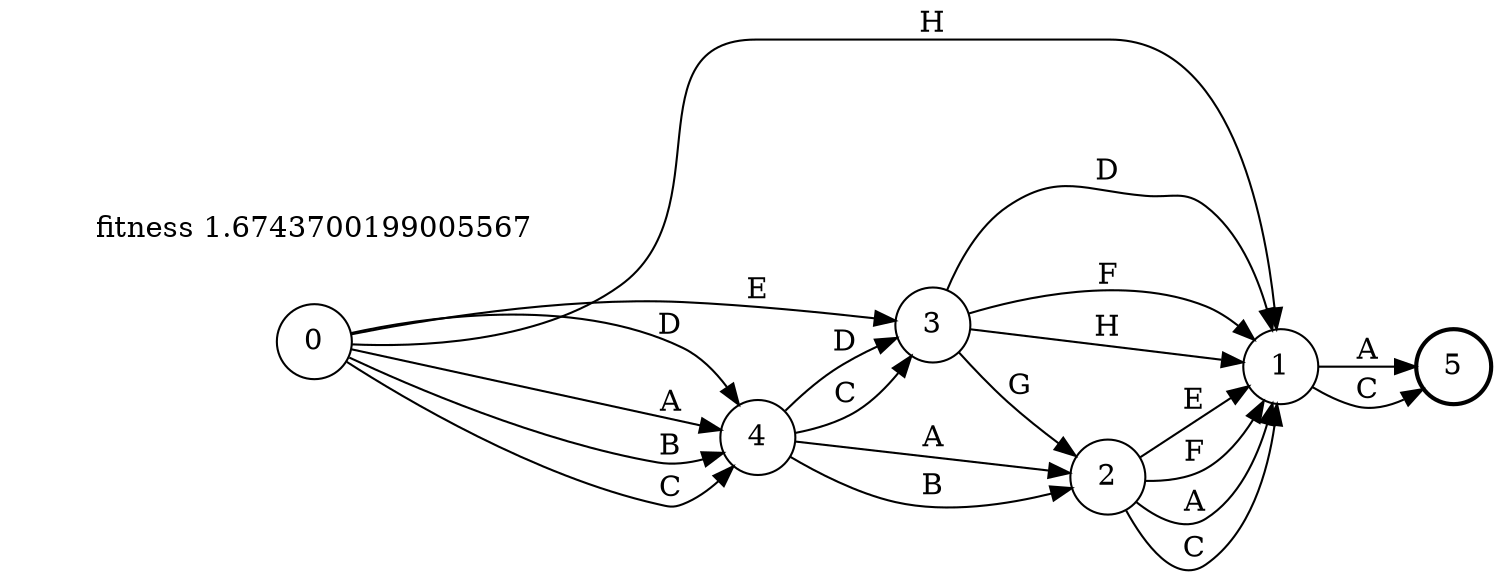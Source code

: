 digraph fsa{
  node [height=0.5,width=0.5]
  rankdir=LR
  n0 [label="0"]
  n1 [label="1"]
  n2 [label="2"]
  n3 [label="3"]
  n4 [label="4"]
  n5 [label="5" style=bold]
  n0->n4 [label="D"]
  n0->n3 [label="E"]
  n0->n4 [label="A"]
  n0->n4 [label="B"]
  n0->n4 [label="C"]
  n0->n1 [label="H"]
  n1->n5 [label="A"]
  n1->n5 [label="C"]
  n2->n1 [label="E"]
  n2->n1 [label="F"]
  n2->n1 [label="A"]
  n2->n1 [label="C"]
  n3->n1 [label="D"]
  n3->n1 [label="F"]
  n3->n2 [label="G"]
  n3->n1 [label="H"]
  n4->n3 [label="D"]
  n4->n2 [label="A"]
  n4->n2 [label="B"]
  n4->n3 [label="C"]
 fitness [label="fitness 1.6743700199005567" color=white]
}
